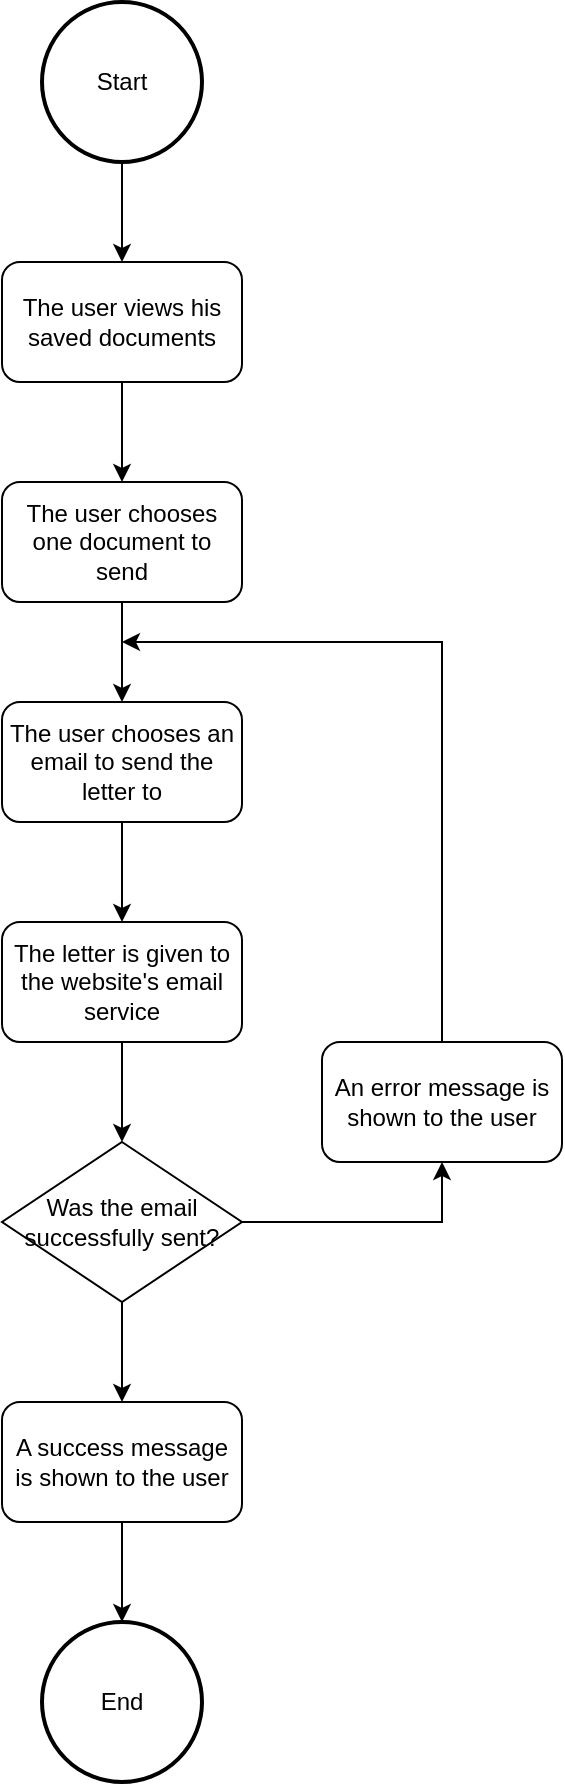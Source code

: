 <mxfile version="20.7.4" type="github"><diagram id="ul35mH0rcdwss9PnhImt" name="Page-1"><mxGraphModel dx="1434" dy="757" grid="1" gridSize="10" guides="1" tooltips="1" connect="1" arrows="1" fold="1" page="1" pageScale="1" pageWidth="850" pageHeight="1100" math="0" shadow="0"><root><mxCell id="0"/><mxCell id="1" parent="0"/><mxCell id="Lf4gQAwi4yP0pnmY07tD-42" value="&lt;div&gt;End&lt;/div&gt;" style="ellipse;whiteSpace=wrap;html=1;aspect=fixed;strokeWidth=2;" vertex="1" parent="1"><mxGeometry x="380" y="870" width="80" height="80" as="geometry"/></mxCell><mxCell id="Lf4gQAwi4yP0pnmY07tD-43" style="edgeStyle=orthogonalEdgeStyle;rounded=0;orthogonalLoop=1;jettySize=auto;html=1;" edge="1" parent="1" source="Lf4gQAwi4yP0pnmY07tD-44" target="Lf4gQAwi4yP0pnmY07tD-46"><mxGeometry relative="1" as="geometry"/></mxCell><mxCell id="Lf4gQAwi4yP0pnmY07tD-44" value="Start" style="ellipse;whiteSpace=wrap;html=1;aspect=fixed;strokeWidth=2;" vertex="1" parent="1"><mxGeometry x="380" y="60" width="80" height="80" as="geometry"/></mxCell><mxCell id="Lf4gQAwi4yP0pnmY07tD-63" style="edgeStyle=orthogonalEdgeStyle;rounded=0;orthogonalLoop=1;jettySize=auto;html=1;" edge="1" parent="1" source="Lf4gQAwi4yP0pnmY07tD-46" target="Lf4gQAwi4yP0pnmY07tD-62"><mxGeometry relative="1" as="geometry"/></mxCell><mxCell id="Lf4gQAwi4yP0pnmY07tD-46" value="The user views his saved documents" style="rounded=1;whiteSpace=wrap;html=1;" vertex="1" parent="1"><mxGeometry x="360" y="190" width="120" height="60" as="geometry"/></mxCell><mxCell id="Lf4gQAwi4yP0pnmY07tD-58" style="edgeStyle=orthogonalEdgeStyle;rounded=0;orthogonalLoop=1;jettySize=auto;html=1;exitX=0.5;exitY=1;exitDx=0;exitDy=0;" edge="1" parent="1" source="Lf4gQAwi4yP0pnmY07tD-74" target="Lf4gQAwi4yP0pnmY07tD-42"><mxGeometry relative="1" as="geometry"><mxPoint x="420" y="780" as="sourcePoint"/></mxGeometry></mxCell><mxCell id="Lf4gQAwi4yP0pnmY07tD-65" style="edgeStyle=orthogonalEdgeStyle;rounded=0;orthogonalLoop=1;jettySize=auto;html=1;" edge="1" parent="1" source="Lf4gQAwi4yP0pnmY07tD-62" target="Lf4gQAwi4yP0pnmY07tD-64"><mxGeometry relative="1" as="geometry"/></mxCell><mxCell id="Lf4gQAwi4yP0pnmY07tD-62" value="The user chooses one document to send" style="rounded=1;whiteSpace=wrap;html=1;" vertex="1" parent="1"><mxGeometry x="360" y="300" width="120" height="60" as="geometry"/></mxCell><mxCell id="Lf4gQAwi4yP0pnmY07tD-67" style="edgeStyle=orthogonalEdgeStyle;rounded=0;orthogonalLoop=1;jettySize=auto;html=1;" edge="1" parent="1" source="Lf4gQAwi4yP0pnmY07tD-64" target="Lf4gQAwi4yP0pnmY07tD-66"><mxGeometry relative="1" as="geometry"/></mxCell><mxCell id="Lf4gQAwi4yP0pnmY07tD-64" value="The user chooses an email to send the letter to" style="rounded=1;whiteSpace=wrap;html=1;" vertex="1" parent="1"><mxGeometry x="360" y="410" width="120" height="60" as="geometry"/></mxCell><mxCell id="Lf4gQAwi4yP0pnmY07tD-70" style="edgeStyle=orthogonalEdgeStyle;rounded=0;orthogonalLoop=1;jettySize=auto;html=1;" edge="1" parent="1" source="Lf4gQAwi4yP0pnmY07tD-66" target="Lf4gQAwi4yP0pnmY07tD-69"><mxGeometry relative="1" as="geometry"/></mxCell><mxCell id="Lf4gQAwi4yP0pnmY07tD-66" value="The letter is given to the website's email service" style="rounded=1;whiteSpace=wrap;html=1;" vertex="1" parent="1"><mxGeometry x="360" y="520" width="120" height="60" as="geometry"/></mxCell><mxCell id="Lf4gQAwi4yP0pnmY07tD-72" style="edgeStyle=orthogonalEdgeStyle;rounded=0;orthogonalLoop=1;jettySize=auto;html=1;entryX=0.5;entryY=1;entryDx=0;entryDy=0;" edge="1" parent="1" source="Lf4gQAwi4yP0pnmY07tD-69" target="Lf4gQAwi4yP0pnmY07tD-71"><mxGeometry relative="1" as="geometry"/></mxCell><mxCell id="Lf4gQAwi4yP0pnmY07tD-75" style="edgeStyle=orthogonalEdgeStyle;rounded=0;orthogonalLoop=1;jettySize=auto;html=1;" edge="1" parent="1" source="Lf4gQAwi4yP0pnmY07tD-69" target="Lf4gQAwi4yP0pnmY07tD-74"><mxGeometry relative="1" as="geometry"/></mxCell><mxCell id="Lf4gQAwi4yP0pnmY07tD-69" value="Was the email successfully sent?" style="rhombus;whiteSpace=wrap;html=1;" vertex="1" parent="1"><mxGeometry x="360" y="630" width="120" height="80" as="geometry"/></mxCell><mxCell id="Lf4gQAwi4yP0pnmY07tD-73" style="edgeStyle=orthogonalEdgeStyle;rounded=0;orthogonalLoop=1;jettySize=auto;html=1;" edge="1" parent="1" source="Lf4gQAwi4yP0pnmY07tD-71"><mxGeometry relative="1" as="geometry"><mxPoint x="420" y="380" as="targetPoint"/><Array as="points"><mxPoint x="580" y="380"/></Array></mxGeometry></mxCell><mxCell id="Lf4gQAwi4yP0pnmY07tD-71" value="An error message is shown to the user" style="rounded=1;whiteSpace=wrap;html=1;" vertex="1" parent="1"><mxGeometry x="520" y="580" width="120" height="60" as="geometry"/></mxCell><mxCell id="Lf4gQAwi4yP0pnmY07tD-74" value="A success message is shown to the user" style="rounded=1;whiteSpace=wrap;html=1;" vertex="1" parent="1"><mxGeometry x="360" y="760" width="120" height="60" as="geometry"/></mxCell></root></mxGraphModel></diagram></mxfile>